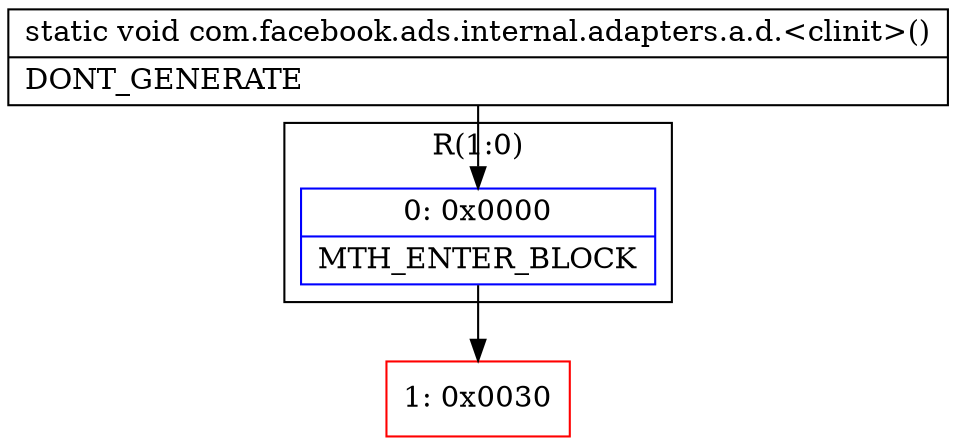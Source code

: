 digraph "CFG forcom.facebook.ads.internal.adapters.a.d.\<clinit\>()V" {
subgraph cluster_Region_220726194 {
label = "R(1:0)";
node [shape=record,color=blue];
Node_0 [shape=record,label="{0\:\ 0x0000|MTH_ENTER_BLOCK\l}"];
}
Node_1 [shape=record,color=red,label="{1\:\ 0x0030}"];
MethodNode[shape=record,label="{static void com.facebook.ads.internal.adapters.a.d.\<clinit\>()  | DONT_GENERATE\l}"];
MethodNode -> Node_0;
Node_0 -> Node_1;
}


